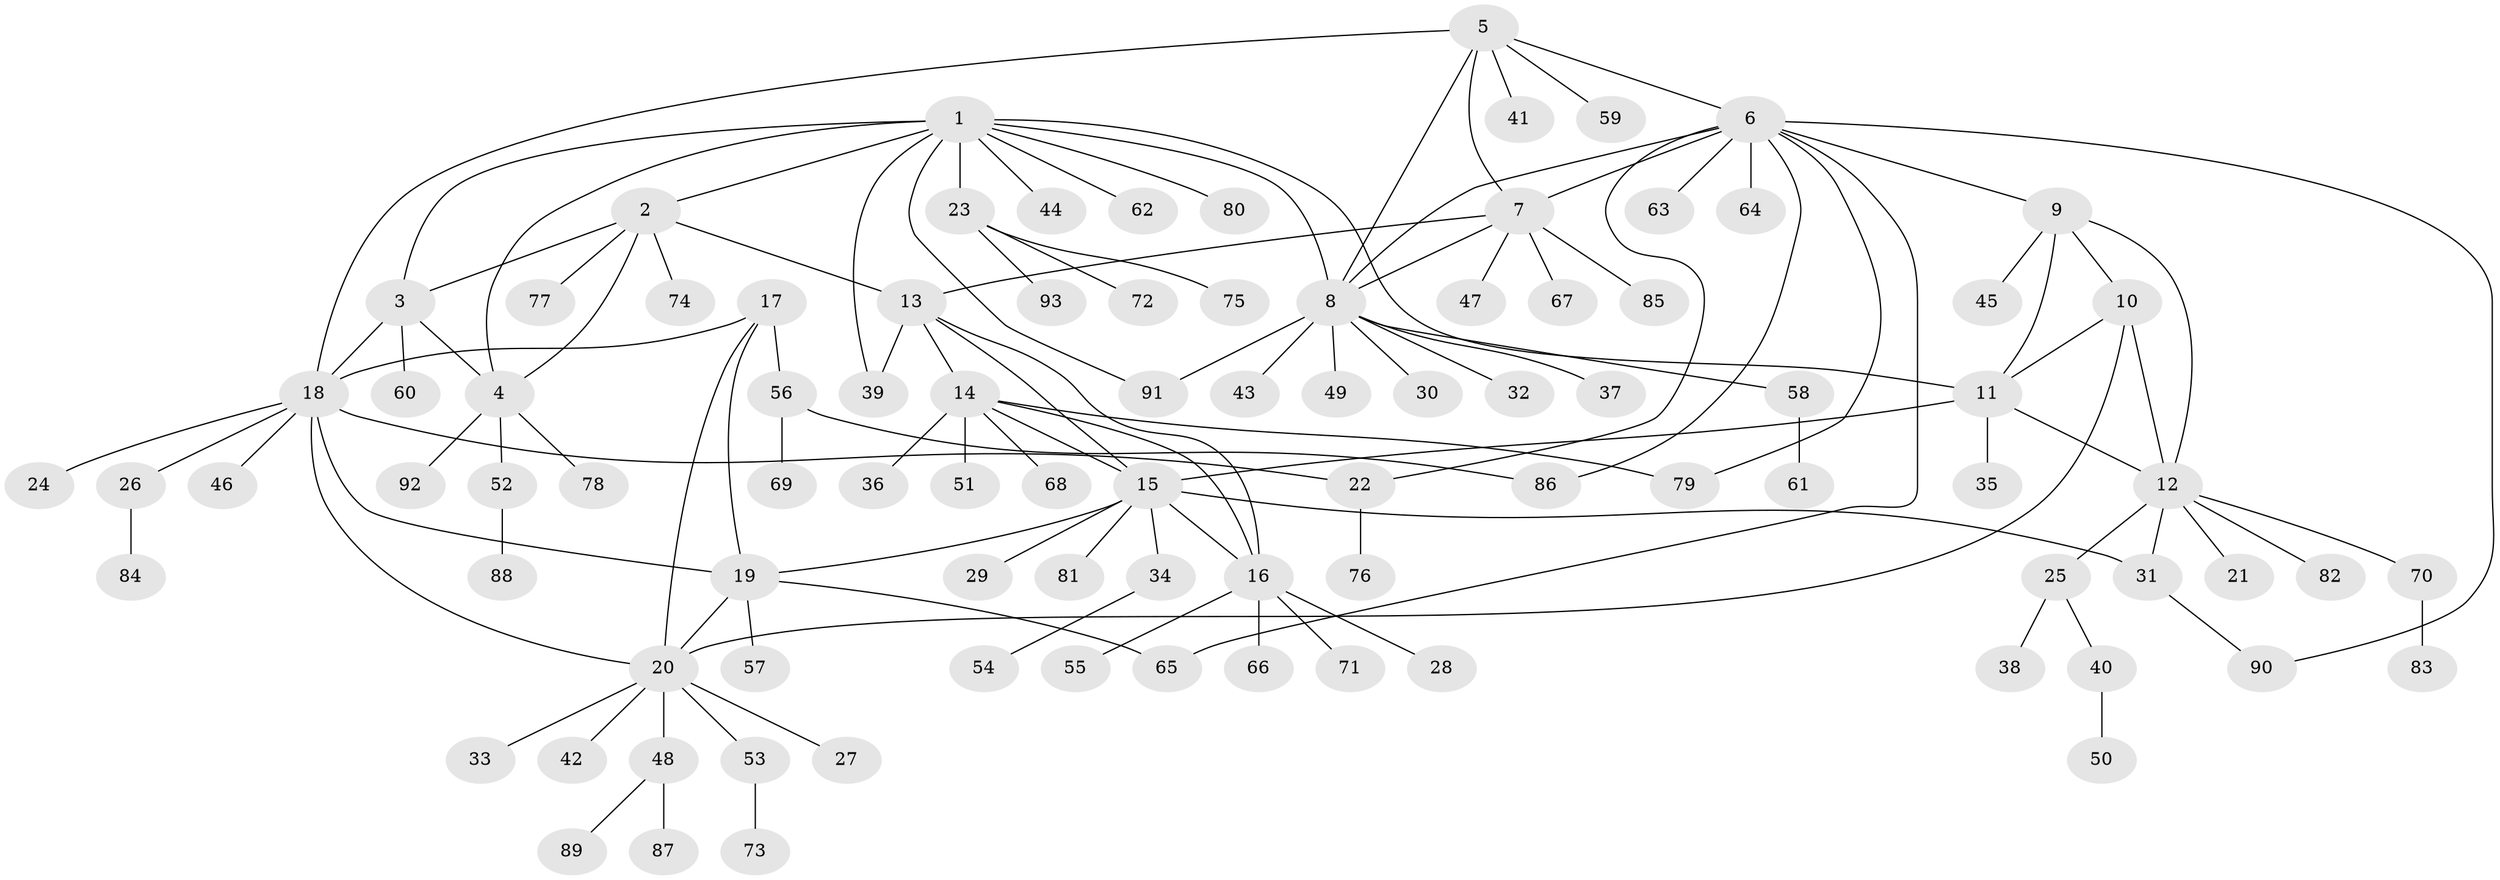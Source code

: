 // Generated by graph-tools (version 1.1) at 2025/37/03/09/25 02:37:14]
// undirected, 93 vertices, 121 edges
graph export_dot {
graph [start="1"]
  node [color=gray90,style=filled];
  1;
  2;
  3;
  4;
  5;
  6;
  7;
  8;
  9;
  10;
  11;
  12;
  13;
  14;
  15;
  16;
  17;
  18;
  19;
  20;
  21;
  22;
  23;
  24;
  25;
  26;
  27;
  28;
  29;
  30;
  31;
  32;
  33;
  34;
  35;
  36;
  37;
  38;
  39;
  40;
  41;
  42;
  43;
  44;
  45;
  46;
  47;
  48;
  49;
  50;
  51;
  52;
  53;
  54;
  55;
  56;
  57;
  58;
  59;
  60;
  61;
  62;
  63;
  64;
  65;
  66;
  67;
  68;
  69;
  70;
  71;
  72;
  73;
  74;
  75;
  76;
  77;
  78;
  79;
  80;
  81;
  82;
  83;
  84;
  85;
  86;
  87;
  88;
  89;
  90;
  91;
  92;
  93;
  1 -- 2;
  1 -- 3;
  1 -- 4;
  1 -- 8;
  1 -- 11;
  1 -- 23;
  1 -- 39;
  1 -- 44;
  1 -- 62;
  1 -- 80;
  1 -- 91;
  2 -- 3;
  2 -- 4;
  2 -- 13;
  2 -- 74;
  2 -- 77;
  3 -- 4;
  3 -- 18;
  3 -- 60;
  4 -- 52;
  4 -- 78;
  4 -- 92;
  5 -- 6;
  5 -- 7;
  5 -- 8;
  5 -- 18;
  5 -- 41;
  5 -- 59;
  6 -- 7;
  6 -- 8;
  6 -- 9;
  6 -- 22;
  6 -- 63;
  6 -- 64;
  6 -- 65;
  6 -- 79;
  6 -- 86;
  6 -- 90;
  7 -- 8;
  7 -- 13;
  7 -- 47;
  7 -- 67;
  7 -- 85;
  8 -- 30;
  8 -- 32;
  8 -- 37;
  8 -- 43;
  8 -- 49;
  8 -- 58;
  8 -- 91;
  9 -- 10;
  9 -- 11;
  9 -- 12;
  9 -- 45;
  10 -- 11;
  10 -- 12;
  10 -- 20;
  11 -- 12;
  11 -- 15;
  11 -- 35;
  12 -- 21;
  12 -- 25;
  12 -- 31;
  12 -- 70;
  12 -- 82;
  13 -- 14;
  13 -- 15;
  13 -- 16;
  13 -- 39;
  14 -- 15;
  14 -- 16;
  14 -- 36;
  14 -- 51;
  14 -- 68;
  14 -- 79;
  15 -- 16;
  15 -- 19;
  15 -- 29;
  15 -- 31;
  15 -- 34;
  15 -- 81;
  16 -- 28;
  16 -- 55;
  16 -- 66;
  16 -- 71;
  17 -- 18;
  17 -- 19;
  17 -- 20;
  17 -- 56;
  18 -- 19;
  18 -- 20;
  18 -- 22;
  18 -- 24;
  18 -- 26;
  18 -- 46;
  19 -- 20;
  19 -- 57;
  19 -- 65;
  20 -- 27;
  20 -- 33;
  20 -- 42;
  20 -- 48;
  20 -- 53;
  22 -- 76;
  23 -- 72;
  23 -- 75;
  23 -- 93;
  25 -- 38;
  25 -- 40;
  26 -- 84;
  31 -- 90;
  34 -- 54;
  40 -- 50;
  48 -- 87;
  48 -- 89;
  52 -- 88;
  53 -- 73;
  56 -- 69;
  56 -- 86;
  58 -- 61;
  70 -- 83;
}

